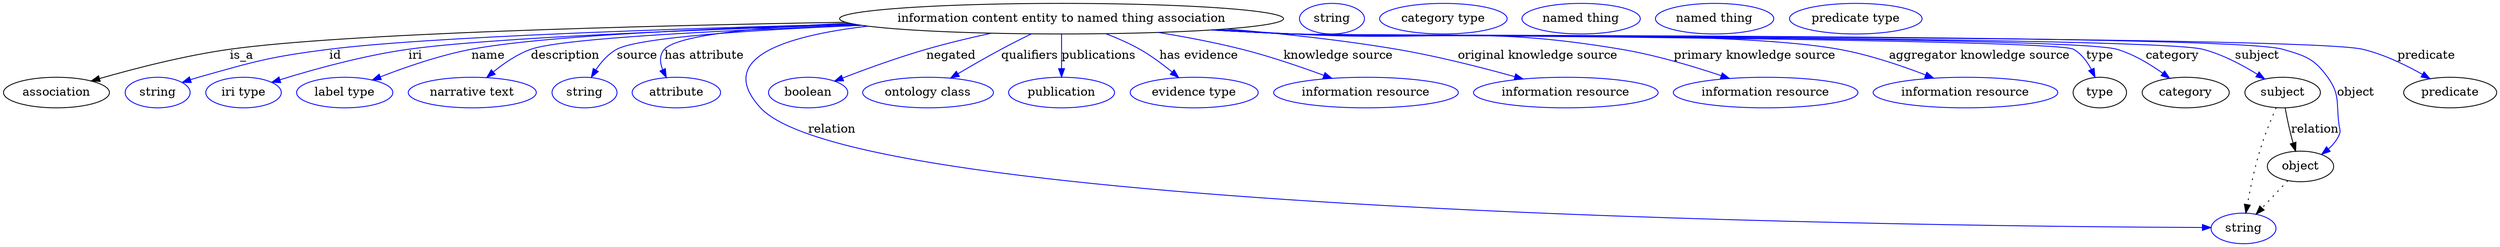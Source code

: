 digraph {
	graph [bb="0,0,2407.9,283"];
	node [label="\N"];
	"information content entity to named thing association"	[height=0.5,
		label="information content entity to named thing association",
		pos="1032,265",
		width=5.5787];
	association	[height=0.5,
		pos="50.046,178",
		width=1.3902];
	"information content entity to named thing association" -> association	[label=is_a,
		lp="232.05,221.5",
		pos="e,83.552,191.42 835.9,260.96 634.45,256.87 334.8,247.8 221.05,229 176.61,221.66 127.39,206.49 93.215,194.77"];
	id	[color=blue,
		height=0.5,
		label=string,
		pos="149.05,178",
		width=0.84854];
	"information content entity to named thing association" -> id	[color=blue,
		label=id,
		lp="324.55,221.5",
		pos="e,172.5,189.68 842.41,258.96 665.96,253.49 416.1,243.55 319.05,229 260.09,220.16 245.53,215.05 189.05,196 186.67,195.2 184.23,194.32 \
181.8,193.39",
		style=solid];
	iri	[color=blue,
		height=0.5,
		label="iri type",
		pos="234.05,178",
		width=1.011];
	"information content entity to named thing association" -> iri	[color=blue,
		label=iri,
		lp="403.55,221.5",
		pos="e,261.48,189.88 845.69,258.26 689.88,252.62 480.16,242.84 397.05,229 352.72,221.62 303.65,205.41 271.05,193.44",
		style=solid];
	name	[color=blue,
		height=0.5,
		label="label type",
		pos="334.05,178",
		width=1.2638];
	"information content entity to named thing association" -> name	[color=blue,
		label=name,
		lp="474.55,221.5",
		pos="e,361.04,192.73 842.76,258.92 704.61,253.98 529.67,244.85 459.05,229 428.04,222.04 394.71,208.37 370.27,197.08",
		style=solid];
	description	[color=blue,
		height=0.5,
		label="narrative text",
		pos="455.05,178",
		width=1.6068];
	"information content entity to named thing association" -> description	[color=blue,
		label=description,
		lp="548.55,221.5",
		pos="e,470.15,195.41 832.84,262.52 713.43,259.29 574.19,250.74 518.05,229 503.06,223.2 488.82,212.51 477.68,202.5",
		style=solid];
	source	[color=blue,
		height=0.5,
		label=string,
		pos="561.05,178",
		width=0.84854];
	"information content entity to named thing association" -> source	[color=blue,
		label=source,
		lp="617.05,221.5",
		pos="e,568.86,195.49 854.82,256.48 745.46,250.65 621.83,241.47 599.05,229 588.75,223.37 580.4,213.63 574.17,204.25",
		style=solid];
	"has attribute"	[color=blue,
		height=0.5,
		label=attribute,
		pos="650.05,178",
		width=1.1193];
	"information content entity to named thing association" -> "has attribute"	[color=blue,
		label="has attribute",
		lp="677.55,221.5",
		pos="e,642.04,195.87 845.44,258.3 753.2,253.5 658.46,244.77 644.05,229 638.34,222.76 637.8,214.1 639.34,205.74",
		style=solid];
	relation	[color=blue,
		height=0.5,
		label=string,
		pos="2158,18",
		width=0.84854];
	"information content entity to named thing association" -> relation	[color=blue,
		label=relation,
		lp="824.05,134.5",
		pos="e,2127.4,19.632 873.28,253.94 778.69,242.08 686.1,216.25 737.05,160 832.32,54.802 1894.2,24.984 2117.1,19.864",
		style=solid];
	negated	[color=blue,
		height=0.5,
		label=boolean,
		pos="784.05,178",
		width=1.0652];
	"information content entity to named thing association" -> negated	[color=blue,
		label=negated,
		lp="929.55,221.5",
		pos="e,811.3,190.98 969.83,247.86 949.95,242.32 927.94,235.8 908.05,229 878.18,218.8 845.07,205.33 820.57,194.94",
		style=solid];
	qualifiers	[color=blue,
		height=0.5,
		label="ontology class",
		pos="902.05,178",
		width=1.7151];
	"information content entity to named thing association" -> qualifiers	[color=blue,
		label=qualifiers,
		lp="1002.5,221.5",
		pos="e,925.61,194.89 1005.1,247.02 996.16,241.34 986.15,234.93 977.05,229 962.85,219.75 947.24,209.38 933.96,200.49",
		style=solid];
	publications	[color=blue,
		height=0.5,
		label=publication,
		pos="1032,178",
		width=1.3902];
	"information content entity to named thing association" -> publications	[color=blue,
		label=publications,
		lp="1065.5,221.5",
		pos="e,1032,196.18 1032,246.8 1032,235.16 1032,219.55 1032,206.24",
		style=solid];
	"has evidence"	[color=blue,
		height=0.5,
		label="evidence type",
		pos="1160,178",
		width=1.661];
	"information content entity to named thing association" -> "has evidence"	[color=blue,
		label="has evidence",
		lp="1157,221.5",
		pos="e,1143.5,195.57 1070.7,247.24 1081.5,241.95 1093,235.72 1103,229 1114.6,221.27 1126.4,211.39 1136.1,202.46",
		style=solid];
	"knowledge source"	[color=blue,
		height=0.5,
		label="information resource",
		pos="1323,178",
		width=2.3651];
	"information content entity to named thing association" -> "knowledge source"	[color=blue,
		label="knowledge source",
		lp="1288.5,221.5",
		pos="e,1288.3,194.48 1117,248.65 1142.6,243.28 1170.7,236.64 1196,229 1224.2,220.52 1254.9,208.52 1279,198.4",
		style=solid];
	"original knowledge source"	[color=blue,
		height=0.5,
		label="information resource",
		pos="1511,178",
		width=2.3651];
	"information content entity to named thing association" -> "original knowledge source"	[color=blue,
		label="original knowledge source",
		lp="1471.5,221.5",
		pos="e,1468.8,193.73 1179.1,252.72 1230.9,247.34 1289.4,239.68 1342,229 1381.9,220.93 1425.8,207.78 1458.9,196.99",
		style=solid];
	"primary knowledge source"	[color=blue,
		height=0.5,
		label="information resource",
		pos="1699,178",
		width=2.3651];
	"information content entity to named thing association" -> "primary knowledge source"	[color=blue,
		label="primary knowledge source",
		lp="1676,221.5",
		pos="e,1661.9,194.32 1172.5,252.13 1195.4,250.33 1218.9,248.55 1241,247 1377.4,237.46 1413.8,254.7 1548,229 1583.9,222.14 1622.9,209.05 \
1652.3,197.99",
		style=solid];
	"aggregator knowledge source"	[color=blue,
		height=0.5,
		label="information resource",
		pos="1887,178",
		width=2.3651];
	"information content entity to named thing association" -> "aggregator knowledge source"	[color=blue,
		label="aggregator knowledge source",
		lp="1886,221.5",
		pos="e,1854.1,194.73 1170,251.88 1193.7,250.05 1218.1,248.34 1241,247 1354.7,240.38 1641.4,251.19 1753,229 1784.7,222.71 1818.7,209.93 \
1844.6,198.87",
		style=solid];
	type	[height=0.5,
		pos="2017,178",
		width=0.75];
	"information content entity to named thing association" -> type	[color=blue,
		label=type,
		lp="2004,221.5",
		pos="e,2007.3,194.83 1168.6,251.78 1192.7,249.94 1217.6,248.24 1241,247 1281.5,244.86 1933.1,245.54 1970,229 1982.5,223.45 1993.1,212.92 \
2001.2,202.95",
		style=solid];
	category	[height=0.5,
		pos="2103,178",
		width=1.1374];
	"information content entity to named thing association" -> category	[color=blue,
		label=category,
		lp="2077.5,221.5",
		pos="e,2084.3,194.24 1168.3,251.77 1192.5,249.92 1217.5,248.23 1241,247 1327.5,242.49 1936.9,253.15 2020,229 2040.2,223.16 2060.4,211.16 \
2075.8,200.39",
		style=solid];
	subject	[height=0.5,
		pos="2198,178",
		width=0.99297];
	"information content entity to named thing association" -> subject	[color=blue,
		label=subject,
		lp="2162.5,221.5",
		pos="e,2178.2,193.31 1168,251.75 1192.3,249.9 1217.4,248.21 1241,247 1336.9,242.11 2012.2,253.41 2105,229 2128.1,222.93 2151.8,210.09 \
2169.5,198.94",
		style=solid];
	object	[height=0.5,
		pos="2218,91",
		width=0.9027];
	"information content entity to named thing association" -> object	[color=blue,
		label=object,
		lp="2270,178",
		pos="e,2237.8,105.43 1168,251.71 1192.3,249.86 1217.4,248.19 1241,247 1345.9,241.74 2084.9,257.21 2186,229 2214.2,221.14 2225.7,219.61 \
2243,196 2257.6,176.17 2252.4,166.44 2255,142 2255.8,135.37 2257.7,133.12 2255,127 2252.8,121.72 2249.3,116.87 2245.3,112.56",
		style=solid];
	predicate	[height=0.5,
		pos="2365,178",
		width=1.1916];
	"information content entity to named thing association" -> predicate	[color=blue,
		label=predicate,
		lp="2342,221.5",
		pos="e,2346.5,194.51 1167.7,251.7 1192.1,249.85 1217.3,248.17 1241,247 1298.9,244.15 2228.4,245.3 2284,229 2303.7,223.25 2323.2,211.38 \
2338.2,200.65",
		style=solid];
	association_type	[color=blue,
		height=0.5,
		label=string,
		pos="1281,265",
		width=0.84854];
	association_category	[color=blue,
		height=0.5,
		label="category type",
		pos="1388,265",
		width=1.6249];
	subject -> relation	[pos="e,2161.2,36.027 2192.3,160.08 2187.9,146.39 2181.6,126.58 2177,109 2171.6,88.036 2166.6,64.025 2163.1,46.079",
		style=dotted];
	subject -> object	[label=relation,
		lp="2230,134.5",
		pos="e,2214.1,108.89 2202.1,159.8 2204.8,148.09 2208.6,132.34 2211.7,118.97"];
	"information content entity to named thing association_subject"	[color=blue,
		height=0.5,
		label="named thing",
		pos="1520,265",
		width=1.5346];
	object -> relation	[pos="e,2171.3,34.713 2204.7,74.243 2196.9,64.959 2186.8,53.033 2178,42.64",
		style=dotted];
	"information content entity to named thing association_object"	[color=blue,
		height=0.5,
		label="named thing",
		pos="1648,265",
		width=1.5346];
	"information content entity to named thing association_predicate"	[color=blue,
		height=0.5,
		label="predicate type",
		pos="1782,265",
		width=1.679];
}
